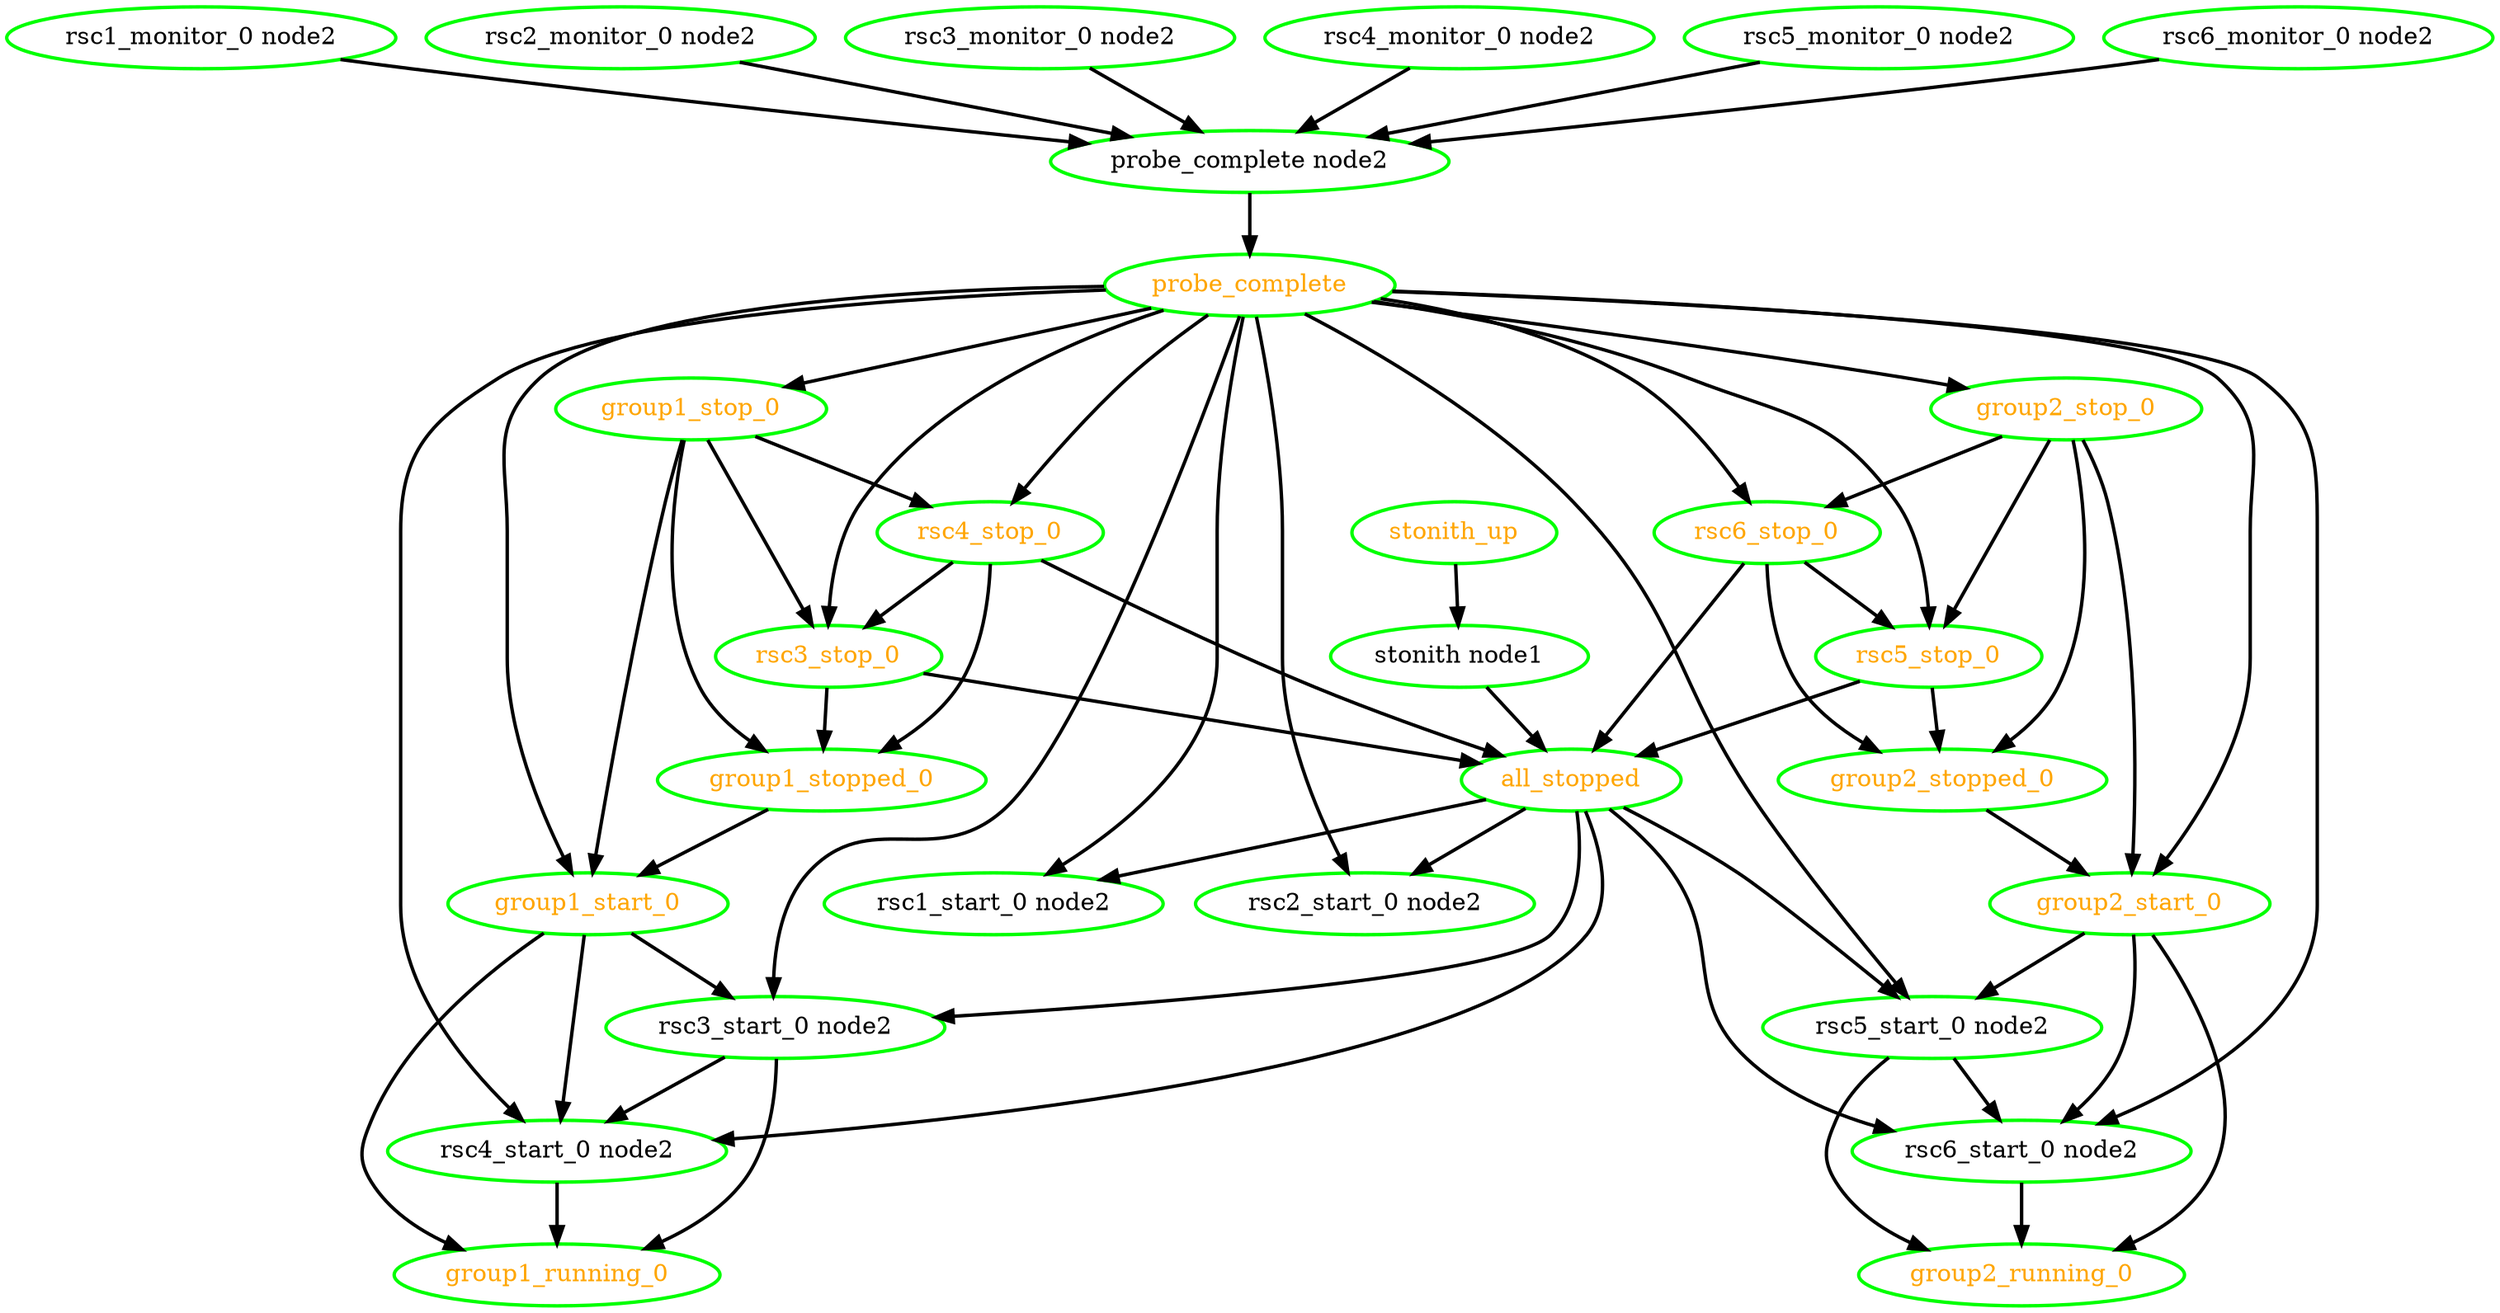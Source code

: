 digraph "g" {
"all_stopped" -> "rsc1_start_0 node2" [ style = bold]
"all_stopped" -> "rsc2_start_0 node2" [ style = bold]
"all_stopped" -> "rsc3_start_0 node2" [ style = bold]
"all_stopped" -> "rsc4_start_0 node2" [ style = bold]
"all_stopped" -> "rsc5_start_0 node2" [ style = bold]
"all_stopped" -> "rsc6_start_0 node2" [ style = bold]
"all_stopped" [ style=bold color="green" fontcolor="orange"  ]
"group1_running_0" [ style=bold color="green" fontcolor="orange" ]
"group1_start_0" -> "group1_running_0" [ style = bold]
"group1_start_0" -> "rsc3_start_0 node2" [ style = bold]
"group1_start_0" -> "rsc4_start_0 node2" [ style = bold]
"group1_start_0" [ style=bold color="green" fontcolor="orange" ]
"group1_stop_0" -> "group1_start_0" [ style = bold]
"group1_stop_0" -> "group1_stopped_0" [ style = bold]
"group1_stop_0" -> "rsc3_stop_0" [ style = bold]
"group1_stop_0" -> "rsc4_stop_0" [ style = bold]
"group1_stop_0" [ style=bold color="green" fontcolor="orange"  ]
"group1_stopped_0" -> "group1_start_0" [ style = bold]
"group1_stopped_0" [ style=bold color="green" fontcolor="orange"  ]
"group2_running_0" [ style=bold color="green" fontcolor="orange" ]
"group2_start_0" -> "group2_running_0" [ style = bold]
"group2_start_0" -> "rsc5_start_0 node2" [ style = bold]
"group2_start_0" -> "rsc6_start_0 node2" [ style = bold]
"group2_start_0" [ style=bold color="green" fontcolor="orange" ]
"group2_stop_0" -> "group2_start_0" [ style = bold]
"group2_stop_0" -> "group2_stopped_0" [ style = bold]
"group2_stop_0" -> "rsc5_stop_0" [ style = bold]
"group2_stop_0" -> "rsc6_stop_0" [ style = bold]
"group2_stop_0" [ style=bold color="green" fontcolor="orange"  ]
"group2_stopped_0" -> "group2_start_0" [ style = bold]
"group2_stopped_0" [ style=bold color="green" fontcolor="orange"  ]
"probe_complete node2" -> "probe_complete" [ style = bold]
"probe_complete node2" [ style=bold color="green" fontcolor="black" ]
"probe_complete" -> "group1_start_0" [ style = bold]
"probe_complete" -> "group1_stop_0" [ style = bold]
"probe_complete" -> "group2_start_0" [ style = bold]
"probe_complete" -> "group2_stop_0" [ style = bold]
"probe_complete" -> "rsc1_start_0 node2" [ style = bold]
"probe_complete" -> "rsc2_start_0 node2" [ style = bold]
"probe_complete" -> "rsc3_start_0 node2" [ style = bold]
"probe_complete" -> "rsc3_stop_0" [ style = bold]
"probe_complete" -> "rsc4_start_0 node2" [ style = bold]
"probe_complete" -> "rsc4_stop_0" [ style = bold]
"probe_complete" -> "rsc5_start_0 node2" [ style = bold]
"probe_complete" -> "rsc5_stop_0" [ style = bold]
"probe_complete" -> "rsc6_start_0 node2" [ style = bold]
"probe_complete" -> "rsc6_stop_0" [ style = bold]
"probe_complete" [ style=bold color="green" fontcolor="orange" ]
"rsc1_monitor_0 node2" -> "probe_complete node2" [ style = bold]
"rsc1_monitor_0 node2" [ style=bold color="green" fontcolor="black" ]
"rsc1_start_0 node2" [ style=bold color="green" fontcolor="black" ]
"rsc2_monitor_0 node2" -> "probe_complete node2" [ style = bold]
"rsc2_monitor_0 node2" [ style=bold color="green" fontcolor="black" ]
"rsc2_start_0 node2" [ style=bold color="green" fontcolor="black" ]
"rsc3_monitor_0 node2" -> "probe_complete node2" [ style = bold]
"rsc3_monitor_0 node2" [ style=bold color="green" fontcolor="black" ]
"rsc3_start_0 node2" -> "group1_running_0" [ style = bold]
"rsc3_start_0 node2" -> "rsc4_start_0 node2" [ style = bold]
"rsc3_start_0 node2" [ style=bold color="green" fontcolor="black" ]
"rsc3_stop_0" -> "all_stopped" [ style = bold]
"rsc3_stop_0" -> "group1_stopped_0" [ style = bold]
"rsc3_stop_0" [ style=bold color="green" fontcolor="orange"  ]
"rsc4_monitor_0 node2" -> "probe_complete node2" [ style = bold]
"rsc4_monitor_0 node2" [ style=bold color="green" fontcolor="black" ]
"rsc4_start_0 node2" -> "group1_running_0" [ style = bold]
"rsc4_start_0 node2" [ style=bold color="green" fontcolor="black" ]
"rsc4_stop_0" -> "all_stopped" [ style = bold]
"rsc4_stop_0" -> "group1_stopped_0" [ style = bold]
"rsc4_stop_0" -> "rsc3_stop_0" [ style = bold]
"rsc4_stop_0" [ style=bold color="green" fontcolor="orange"  ]
"rsc5_monitor_0 node2" -> "probe_complete node2" [ style = bold]
"rsc5_monitor_0 node2" [ style=bold color="green" fontcolor="black" ]
"rsc5_start_0 node2" -> "group2_running_0" [ style = bold]
"rsc5_start_0 node2" -> "rsc6_start_0 node2" [ style = bold]
"rsc5_start_0 node2" [ style=bold color="green" fontcolor="black" ]
"rsc5_stop_0" -> "all_stopped" [ style = bold]
"rsc5_stop_0" -> "group2_stopped_0" [ style = bold]
"rsc5_stop_0" [ style=bold color="green" fontcolor="orange"  ]
"rsc6_monitor_0 node2" -> "probe_complete node2" [ style = bold]
"rsc6_monitor_0 node2" [ style=bold color="green" fontcolor="black" ]
"rsc6_start_0 node2" -> "group2_running_0" [ style = bold]
"rsc6_start_0 node2" [ style=bold color="green" fontcolor="black" ]
"rsc6_stop_0" -> "all_stopped" [ style = bold]
"rsc6_stop_0" -> "group2_stopped_0" [ style = bold]
"rsc6_stop_0" -> "rsc5_stop_0" [ style = bold]
"rsc6_stop_0" [ style=bold color="green" fontcolor="orange"  ]
"stonith node1" -> "all_stopped" [ style = bold]
"stonith node1" [ style=bold color="green" fontcolor="black" ]
"stonith_up" -> "stonith node1" [ style = bold]
"stonith_up" [ style=bold color="green" fontcolor="orange"  ]
}
